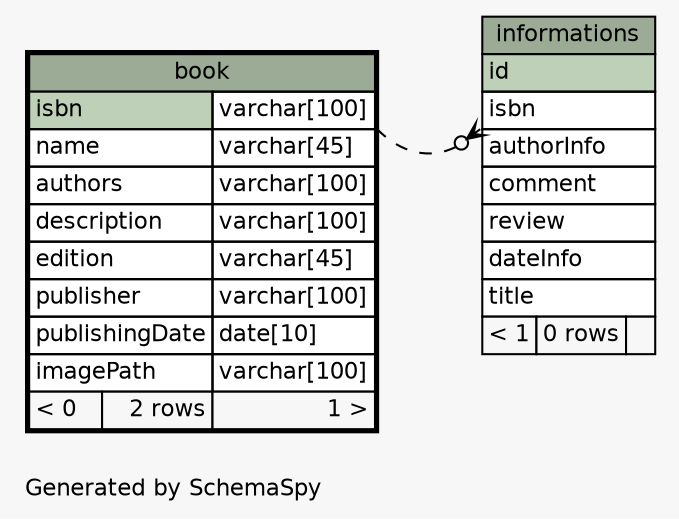 // dot null on Windows 7 6.1
// SchemaSpy rev 590
digraph "impliedTwoDegreesRelationshipsDiagram" {
  graph [
    rankdir="RL"
    bgcolor="#f7f7f7"
    label="\nGenerated by SchemaSpy"
    labeljust="l"
    nodesep="0.18"
    ranksep="0.46"
    fontname="Helvetica"
    fontsize="11"
  ];
  node [
    fontname="Helvetica"
    fontsize="11"
    shape="plaintext"
  ];
  edge [
    arrowsize="0.8"
  ];
  "informations":"isbn":sw -> "book":"isbn.type":se [arrowhead=none dir=back arrowtail=crowodot style=dashed];
  "book" [
    label=<
    <TABLE BORDER="2" CELLBORDER="1" CELLSPACING="0" BGCOLOR="#ffffff">
      <TR><TD COLSPAN="3" BGCOLOR="#9bab96" ALIGN="CENTER">book</TD></TR>
      <TR><TD PORT="isbn" COLSPAN="2" BGCOLOR="#bed1b8" ALIGN="LEFT">isbn</TD><TD PORT="isbn.type" ALIGN="LEFT">varchar[100]</TD></TR>
      <TR><TD PORT="name" COLSPAN="2" ALIGN="LEFT">name</TD><TD PORT="name.type" ALIGN="LEFT">varchar[45]</TD></TR>
      <TR><TD PORT="authors" COLSPAN="2" ALIGN="LEFT">authors</TD><TD PORT="authors.type" ALIGN="LEFT">varchar[100]</TD></TR>
      <TR><TD PORT="description" COLSPAN="2" ALIGN="LEFT">description</TD><TD PORT="description.type" ALIGN="LEFT">varchar[100]</TD></TR>
      <TR><TD PORT="edition" COLSPAN="2" ALIGN="LEFT">edition</TD><TD PORT="edition.type" ALIGN="LEFT">varchar[45]</TD></TR>
      <TR><TD PORT="publisher" COLSPAN="2" ALIGN="LEFT">publisher</TD><TD PORT="publisher.type" ALIGN="LEFT">varchar[100]</TD></TR>
      <TR><TD PORT="publishingDate" COLSPAN="2" ALIGN="LEFT">publishingDate</TD><TD PORT="publishingDate.type" ALIGN="LEFT">date[10]</TD></TR>
      <TR><TD PORT="imagePath" COLSPAN="2" ALIGN="LEFT">imagePath</TD><TD PORT="imagePath.type" ALIGN="LEFT">varchar[100]</TD></TR>
      <TR><TD ALIGN="LEFT" BGCOLOR="#f7f7f7">&lt; 0</TD><TD ALIGN="RIGHT" BGCOLOR="#f7f7f7">2 rows</TD><TD ALIGN="RIGHT" BGCOLOR="#f7f7f7">1 &gt;</TD></TR>
    </TABLE>>
    URL="book.html"
    tooltip="book"
  ];
  "informations" [
    label=<
    <TABLE BORDER="0" CELLBORDER="1" CELLSPACING="0" BGCOLOR="#ffffff">
      <TR><TD COLSPAN="3" BGCOLOR="#9bab96" ALIGN="CENTER">informations</TD></TR>
      <TR><TD PORT="id" COLSPAN="3" BGCOLOR="#bed1b8" ALIGN="LEFT">id</TD></TR>
      <TR><TD PORT="isbn" COLSPAN="3" ALIGN="LEFT">isbn</TD></TR>
      <TR><TD PORT="authorInfo" COLSPAN="3" ALIGN="LEFT">authorInfo</TD></TR>
      <TR><TD PORT="comment" COLSPAN="3" ALIGN="LEFT">comment</TD></TR>
      <TR><TD PORT="review" COLSPAN="3" ALIGN="LEFT">review</TD></TR>
      <TR><TD PORT="dateInfo" COLSPAN="3" ALIGN="LEFT">dateInfo</TD></TR>
      <TR><TD PORT="title" COLSPAN="3" ALIGN="LEFT">title</TD></TR>
      <TR><TD ALIGN="LEFT" BGCOLOR="#f7f7f7">&lt; 1</TD><TD ALIGN="RIGHT" BGCOLOR="#f7f7f7">0 rows</TD><TD ALIGN="RIGHT" BGCOLOR="#f7f7f7">  </TD></TR>
    </TABLE>>
    URL="informations.html"
    tooltip="informations"
  ];
}
